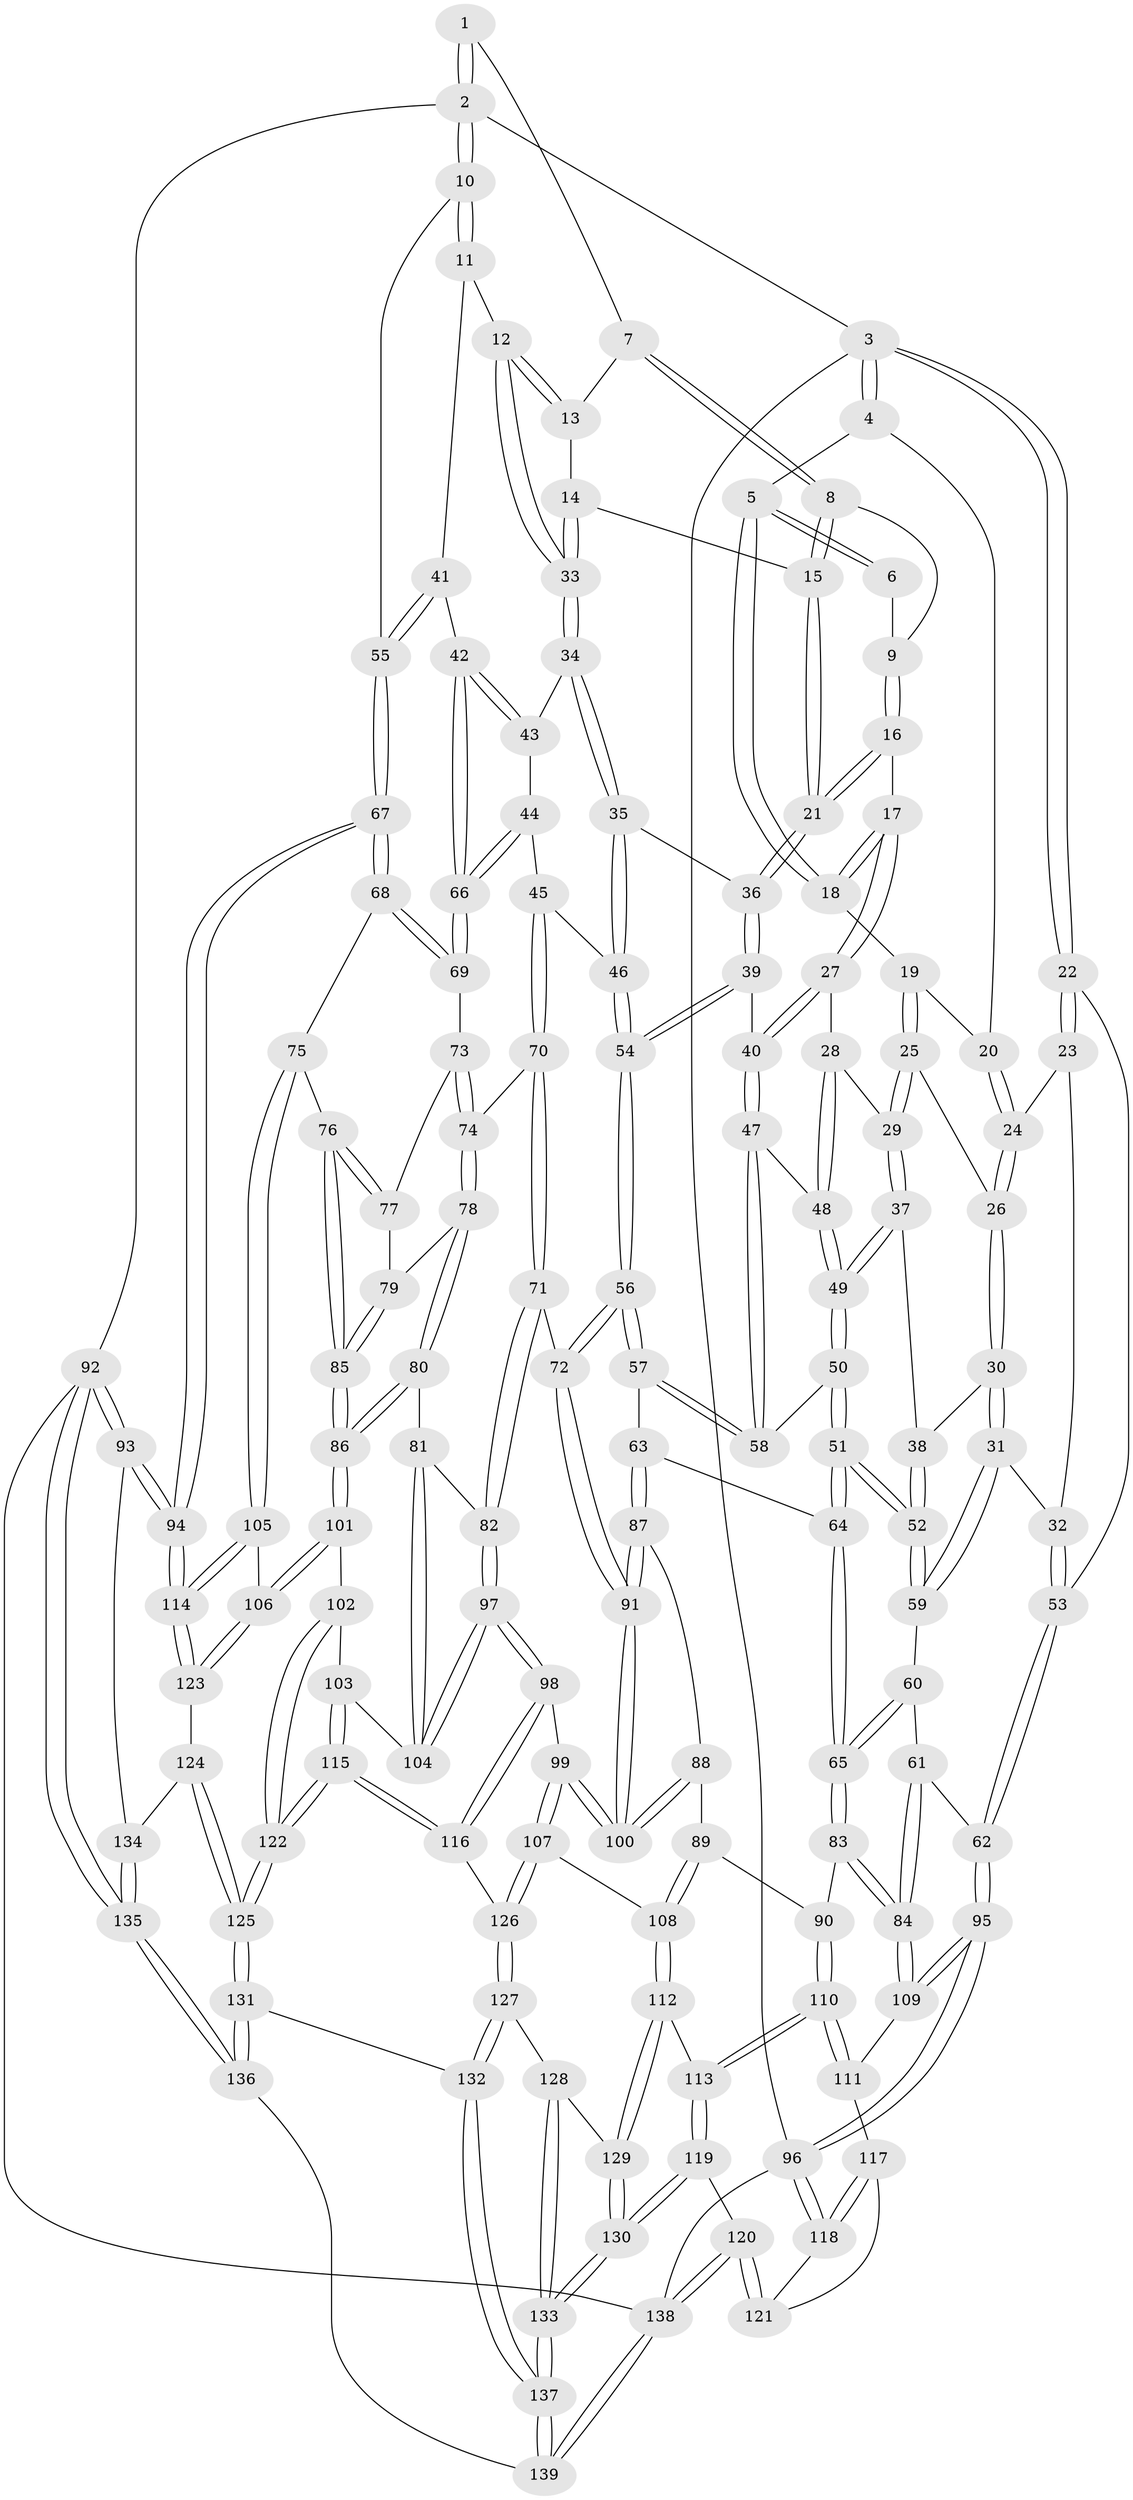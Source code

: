 // Generated by graph-tools (version 1.1) at 2025/11/02/27/25 16:11:55]
// undirected, 139 vertices, 344 edges
graph export_dot {
graph [start="1"]
  node [color=gray90,style=filled];
  1 [pos="+0.9063487136922769+0"];
  2 [pos="+1+0"];
  3 [pos="+0+0"];
  4 [pos="+0.2541594154663822+0"];
  5 [pos="+0.418047421373925+0"];
  6 [pos="+0.7094349917538626+0"];
  7 [pos="+0.897223903085411+0"];
  8 [pos="+0.7725468733018197+0.08080607603944893"];
  9 [pos="+0.7157367972978405+0"];
  10 [pos="+1+0.14546245076166522"];
  11 [pos="+0.9409353419079528+0.13879710561241196"];
  12 [pos="+0.9272371410052828+0.13292241692310622"];
  13 [pos="+0.89797664496128+0"];
  14 [pos="+0.7891957622542564+0.10769450953244462"];
  15 [pos="+0.7818807971050967+0.10367231782775554"];
  16 [pos="+0.6420892797007929+0.12283712645228768"];
  17 [pos="+0.4595667330423915+0.049484857982175424"];
  18 [pos="+0.41158437499197326+0"];
  19 [pos="+0.3274023736615567+0"];
  20 [pos="+0.147900283052564+0.07407730087230402"];
  21 [pos="+0.6585365963927261+0.1451976122799334"];
  22 [pos="+0+0"];
  23 [pos="+0.08106435975772618+0.06995926205186713"];
  24 [pos="+0.12730916214466748+0.0868846824778696"];
  25 [pos="+0.247687896235269+0.1384501882458021"];
  26 [pos="+0.15862896995047043+0.13291589927996766"];
  27 [pos="+0.4435906472935821+0.14607059334237307"];
  28 [pos="+0.40086683089742975+0.18003733815441772"];
  29 [pos="+0.2803715853443044+0.2112701716946676"];
  30 [pos="+0.1466191865802067+0.2724449063405827"];
  31 [pos="+0.1374435130448985+0.2831785998697568"];
  32 [pos="+0.04542094974323046+0.22552996121836957"];
  33 [pos="+0.8453507422244958+0.1606908164404702"];
  34 [pos="+0.8348576345368721+0.18064104579165438"];
  35 [pos="+0.6892865619315716+0.22780938094462228"];
  36 [pos="+0.6602685123408988+0.1584890268928551"];
  37 [pos="+0.27246468480910524+0.22318952794526742"];
  38 [pos="+0.2561839183596769+0.23201222704789787"];
  39 [pos="+0.5171311567101062+0.24734981623428956"];
  40 [pos="+0.48475024620207335+0.21026479246660706"];
  41 [pos="+0.9447272025668153+0.2720099674203658"];
  42 [pos="+0.9172534862402157+0.33616334375570955"];
  43 [pos="+0.8348717918031109+0.1809527644022982"];
  44 [pos="+0.7883863511919033+0.3380626488029738"];
  45 [pos="+0.7692056911038186+0.34578168300765855"];
  46 [pos="+0.6856636505719869+0.2500396418047703"];
  47 [pos="+0.4151386120733418+0.3193238325290292"];
  48 [pos="+0.37540408495656724+0.2886013320208629"];
  49 [pos="+0.3272279943853922+0.320249166397104"];
  50 [pos="+0.3164861661667796+0.35453034050736143"];
  51 [pos="+0.2933362332952174+0.3857683983952383"];
  52 [pos="+0.27292750627257556+0.3711181743811309"];
  53 [pos="+0+0.22582340406276735"];
  54 [pos="+0.5572030058353277+0.32767551731887734"];
  55 [pos="+1+0.19061847766691586"];
  56 [pos="+0.546440987761927+0.3923340413805427"];
  57 [pos="+0.4749642745015349+0.38884356345365934"];
  58 [pos="+0.43594106518963094+0.3575422836059208"];
  59 [pos="+0.13723528774931362+0.3000828822949426"];
  60 [pos="+0.13047614780598146+0.3131417025577632"];
  61 [pos="+0.0449013865340927+0.4045566493686001"];
  62 [pos="+0+0.38908410948260325"];
  63 [pos="+0.3658904421895245+0.45143345906646404"];
  64 [pos="+0.29434217739251384+0.3964564032594131"];
  65 [pos="+0.21455240333721767+0.4801699118737206"];
  66 [pos="+0.9164027828649489+0.34643266873289635"];
  67 [pos="+1+0.4547528750151167"];
  68 [pos="+1+0.4528268414676608"];
  69 [pos="+0.9254284455607255+0.35731545457851865"];
  70 [pos="+0.7457072626209154+0.3982024939960307"];
  71 [pos="+0.6121069741532872+0.4729693481355414"];
  72 [pos="+0.5871891682910042+0.46240233559221944"];
  73 [pos="+0.8818235842042963+0.42048487345026453"];
  74 [pos="+0.76693052632859+0.4195397814023962"];
  75 [pos="+1+0.48492798220171085"];
  76 [pos="+0.9160814718671649+0.5410350702271124"];
  77 [pos="+0.87677162822725+0.43178204161249006"];
  78 [pos="+0.800199838318628+0.46106653581598295"];
  79 [pos="+0.8229607263569241+0.4738664255140892"];
  80 [pos="+0.7468896679047661+0.5509036040046801"];
  81 [pos="+0.6649480420312583+0.5261253421933486"];
  82 [pos="+0.6279480734639419+0.5000698856957679"];
  83 [pos="+0.2075996478343399+0.4966666760515785"];
  84 [pos="+0.12099878150710261+0.5357699165595622"];
  85 [pos="+0.875207153431603+0.5696961329625703"];
  86 [pos="+0.8467253443778061+0.6222425748226036"];
  87 [pos="+0.3676892868468091+0.4757910435875183"];
  88 [pos="+0.320506740667024+0.5595350403472702"];
  89 [pos="+0.31992699226677673+0.5599210829775972"];
  90 [pos="+0.30302311060253107+0.5649345782338142"];
  91 [pos="+0.48598315342625154+0.5521017085456803"];
  92 [pos="+1+1"];
  93 [pos="+1+0.9329568565079104"];
  94 [pos="+1+0.7544834899547787"];
  95 [pos="+0+0.6645777323500166"];
  96 [pos="+0+0.7908162121071195"];
  97 [pos="+0.602338800342297+0.6770542854585436"];
  98 [pos="+0.5999680408441604+0.6811039229371105"];
  99 [pos="+0.4683070774502124+0.6480599103195607"];
  100 [pos="+0.46937845390043015+0.5893584876972954"];
  101 [pos="+0.8467251680082135+0.6222862931297369"];
  102 [pos="+0.8203527611868596+0.6444791423422725"];
  103 [pos="+0.7178753835892152+0.6531978372047256"];
  104 [pos="+0.7045794141775017+0.6459795528409397"];
  105 [pos="+0.9396742777100782+0.6884276708554146"];
  106 [pos="+0.9171307445258798+0.6875040821167516"];
  107 [pos="+0.4232245982299623+0.7056905919297632"];
  108 [pos="+0.42257475669285455+0.7060955310926249"];
  109 [pos="+0.1164013502055639+0.5481196562287439"];
  110 [pos="+0.2590614237107497+0.6768465616947561"];
  111 [pos="+0.13805456743028266+0.6122664014914715"];
  112 [pos="+0.395480657973201+0.7325325558164967"];
  113 [pos="+0.2746111324646646+0.7189678943901887"];
  114 [pos="+1+0.7487917848427614"];
  115 [pos="+0.6836349190440824+0.7788183586346462"];
  116 [pos="+0.6161326838130607+0.7459471167476769"];
  117 [pos="+0.13177190145950696+0.625705296713285"];
  118 [pos="+0+0.8002333373606043"];
  119 [pos="+0.17481822951412931+0.8512855371915895"];
  120 [pos="+0.14868648382020616+0.8557511035725466"];
  121 [pos="+0.12574228076117064+0.844713405410513"];
  122 [pos="+0.74017054503169+0.8295227432087094"];
  123 [pos="+0.8916549882090505+0.8046497647628325"];
  124 [pos="+0.877526304836739+0.8300274618445099"];
  125 [pos="+0.743326271124764+0.8375921718386676"];
  126 [pos="+0.5626248777505156+0.7836669469869227"];
  127 [pos="+0.5227027931333239+0.8767515680347667"];
  128 [pos="+0.41964323233507106+0.8024872843417883"];
  129 [pos="+0.40269505550861145+0.7723010154886683"];
  130 [pos="+0.27906768212156047+0.9124468671614352"];
  131 [pos="+0.7303476281996584+0.8758692766281456"];
  132 [pos="+0.5361067285833458+0.9361343833667541"];
  133 [pos="+0.35490705750852236+0.9934767929130295"];
  134 [pos="+0.9031396199688023+0.8594460470753662"];
  135 [pos="+0.9008747224966709+1"];
  136 [pos="+0.8496943435061626+1"];
  137 [pos="+0.4422777782942643+1"];
  138 [pos="+0.04933966440480734+1"];
  139 [pos="+0.44366849020244475+1"];
  1 -- 2;
  1 -- 2;
  1 -- 7;
  2 -- 3;
  2 -- 10;
  2 -- 10;
  2 -- 92;
  3 -- 4;
  3 -- 4;
  3 -- 22;
  3 -- 22;
  3 -- 96;
  4 -- 5;
  4 -- 20;
  5 -- 6;
  5 -- 6;
  5 -- 18;
  5 -- 18;
  6 -- 9;
  7 -- 8;
  7 -- 8;
  7 -- 13;
  8 -- 9;
  8 -- 15;
  8 -- 15;
  9 -- 16;
  9 -- 16;
  10 -- 11;
  10 -- 11;
  10 -- 55;
  11 -- 12;
  11 -- 41;
  12 -- 13;
  12 -- 13;
  12 -- 33;
  12 -- 33;
  13 -- 14;
  14 -- 15;
  14 -- 33;
  14 -- 33;
  15 -- 21;
  15 -- 21;
  16 -- 17;
  16 -- 21;
  16 -- 21;
  17 -- 18;
  17 -- 18;
  17 -- 27;
  17 -- 27;
  18 -- 19;
  19 -- 20;
  19 -- 25;
  19 -- 25;
  20 -- 24;
  20 -- 24;
  21 -- 36;
  21 -- 36;
  22 -- 23;
  22 -- 23;
  22 -- 53;
  23 -- 24;
  23 -- 32;
  24 -- 26;
  24 -- 26;
  25 -- 26;
  25 -- 29;
  25 -- 29;
  26 -- 30;
  26 -- 30;
  27 -- 28;
  27 -- 40;
  27 -- 40;
  28 -- 29;
  28 -- 48;
  28 -- 48;
  29 -- 37;
  29 -- 37;
  30 -- 31;
  30 -- 31;
  30 -- 38;
  31 -- 32;
  31 -- 59;
  31 -- 59;
  32 -- 53;
  32 -- 53;
  33 -- 34;
  33 -- 34;
  34 -- 35;
  34 -- 35;
  34 -- 43;
  35 -- 36;
  35 -- 46;
  35 -- 46;
  36 -- 39;
  36 -- 39;
  37 -- 38;
  37 -- 49;
  37 -- 49;
  38 -- 52;
  38 -- 52;
  39 -- 40;
  39 -- 54;
  39 -- 54;
  40 -- 47;
  40 -- 47;
  41 -- 42;
  41 -- 55;
  41 -- 55;
  42 -- 43;
  42 -- 43;
  42 -- 66;
  42 -- 66;
  43 -- 44;
  44 -- 45;
  44 -- 66;
  44 -- 66;
  45 -- 46;
  45 -- 70;
  45 -- 70;
  46 -- 54;
  46 -- 54;
  47 -- 48;
  47 -- 58;
  47 -- 58;
  48 -- 49;
  48 -- 49;
  49 -- 50;
  49 -- 50;
  50 -- 51;
  50 -- 51;
  50 -- 58;
  51 -- 52;
  51 -- 52;
  51 -- 64;
  51 -- 64;
  52 -- 59;
  52 -- 59;
  53 -- 62;
  53 -- 62;
  54 -- 56;
  54 -- 56;
  55 -- 67;
  55 -- 67;
  56 -- 57;
  56 -- 57;
  56 -- 72;
  56 -- 72;
  57 -- 58;
  57 -- 58;
  57 -- 63;
  59 -- 60;
  60 -- 61;
  60 -- 65;
  60 -- 65;
  61 -- 62;
  61 -- 84;
  61 -- 84;
  62 -- 95;
  62 -- 95;
  63 -- 64;
  63 -- 87;
  63 -- 87;
  64 -- 65;
  64 -- 65;
  65 -- 83;
  65 -- 83;
  66 -- 69;
  66 -- 69;
  67 -- 68;
  67 -- 68;
  67 -- 94;
  67 -- 94;
  68 -- 69;
  68 -- 69;
  68 -- 75;
  69 -- 73;
  70 -- 71;
  70 -- 71;
  70 -- 74;
  71 -- 72;
  71 -- 82;
  71 -- 82;
  72 -- 91;
  72 -- 91;
  73 -- 74;
  73 -- 74;
  73 -- 77;
  74 -- 78;
  74 -- 78;
  75 -- 76;
  75 -- 105;
  75 -- 105;
  76 -- 77;
  76 -- 77;
  76 -- 85;
  76 -- 85;
  77 -- 79;
  78 -- 79;
  78 -- 80;
  78 -- 80;
  79 -- 85;
  79 -- 85;
  80 -- 81;
  80 -- 86;
  80 -- 86;
  81 -- 82;
  81 -- 104;
  81 -- 104;
  82 -- 97;
  82 -- 97;
  83 -- 84;
  83 -- 84;
  83 -- 90;
  84 -- 109;
  84 -- 109;
  85 -- 86;
  85 -- 86;
  86 -- 101;
  86 -- 101;
  87 -- 88;
  87 -- 91;
  87 -- 91;
  88 -- 89;
  88 -- 100;
  88 -- 100;
  89 -- 90;
  89 -- 108;
  89 -- 108;
  90 -- 110;
  90 -- 110;
  91 -- 100;
  91 -- 100;
  92 -- 93;
  92 -- 93;
  92 -- 135;
  92 -- 135;
  92 -- 138;
  93 -- 94;
  93 -- 94;
  93 -- 134;
  94 -- 114;
  94 -- 114;
  95 -- 96;
  95 -- 96;
  95 -- 109;
  95 -- 109;
  96 -- 118;
  96 -- 118;
  96 -- 138;
  97 -- 98;
  97 -- 98;
  97 -- 104;
  97 -- 104;
  98 -- 99;
  98 -- 116;
  98 -- 116;
  99 -- 100;
  99 -- 100;
  99 -- 107;
  99 -- 107;
  101 -- 102;
  101 -- 106;
  101 -- 106;
  102 -- 103;
  102 -- 122;
  102 -- 122;
  103 -- 104;
  103 -- 115;
  103 -- 115;
  105 -- 106;
  105 -- 114;
  105 -- 114;
  106 -- 123;
  106 -- 123;
  107 -- 108;
  107 -- 126;
  107 -- 126;
  108 -- 112;
  108 -- 112;
  109 -- 111;
  110 -- 111;
  110 -- 111;
  110 -- 113;
  110 -- 113;
  111 -- 117;
  112 -- 113;
  112 -- 129;
  112 -- 129;
  113 -- 119;
  113 -- 119;
  114 -- 123;
  114 -- 123;
  115 -- 116;
  115 -- 116;
  115 -- 122;
  115 -- 122;
  116 -- 126;
  117 -- 118;
  117 -- 118;
  117 -- 121;
  118 -- 121;
  119 -- 120;
  119 -- 130;
  119 -- 130;
  120 -- 121;
  120 -- 121;
  120 -- 138;
  120 -- 138;
  122 -- 125;
  122 -- 125;
  123 -- 124;
  124 -- 125;
  124 -- 125;
  124 -- 134;
  125 -- 131;
  125 -- 131;
  126 -- 127;
  126 -- 127;
  127 -- 128;
  127 -- 132;
  127 -- 132;
  128 -- 129;
  128 -- 133;
  128 -- 133;
  129 -- 130;
  129 -- 130;
  130 -- 133;
  130 -- 133;
  131 -- 132;
  131 -- 136;
  131 -- 136;
  132 -- 137;
  132 -- 137;
  133 -- 137;
  133 -- 137;
  134 -- 135;
  134 -- 135;
  135 -- 136;
  135 -- 136;
  136 -- 139;
  137 -- 139;
  137 -- 139;
  138 -- 139;
  138 -- 139;
}
